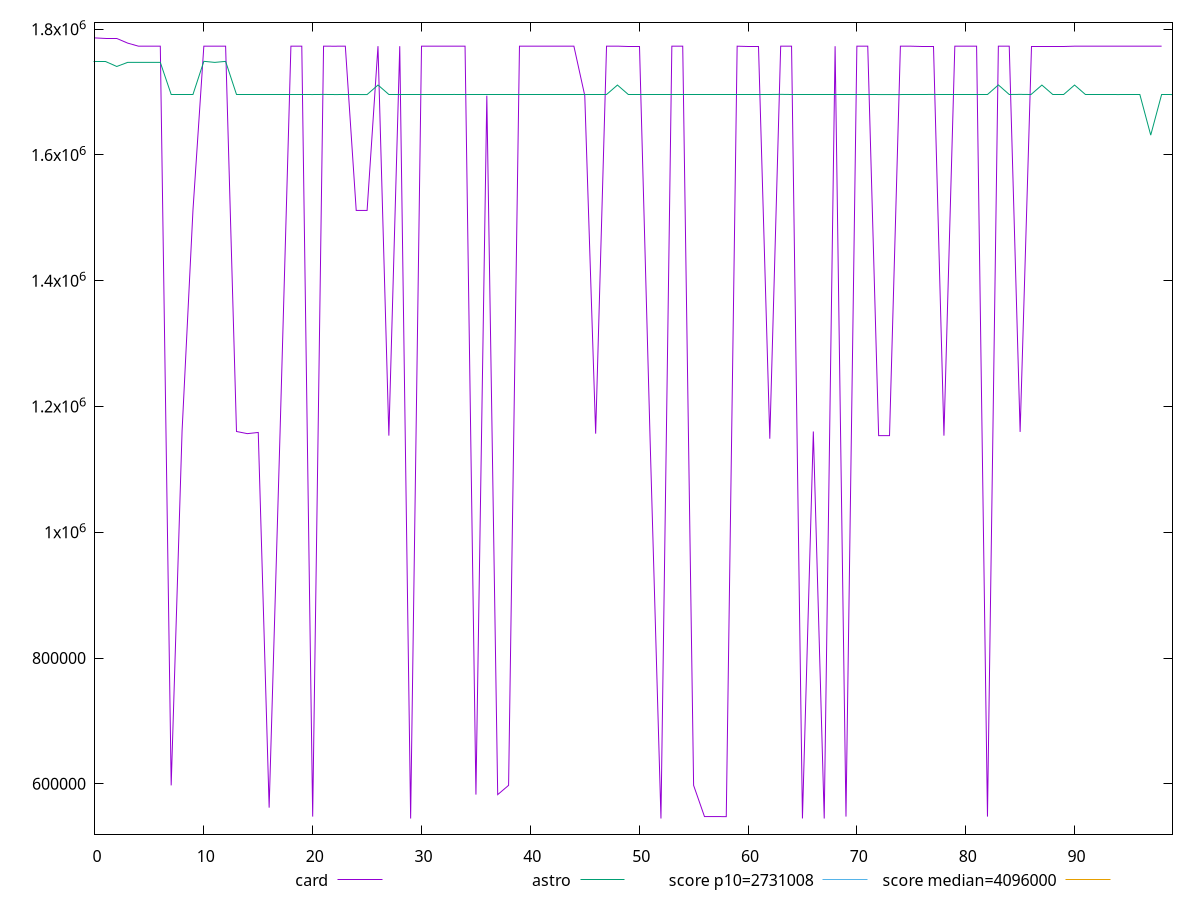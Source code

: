reset

$card <<EOF
0 1786188
1 1785292
2 1785280
3 1777916
4 1773013
5 1773032
6 1773062
7 597590
8 1161028
9 1511871
10 1773011
11 1773085
12 1773051
13 1160327
14 1156898
15 1158788
16 562198
17 1156860
18 1773032
19 1773046
20 547941
21 1773050
22 1772984
23 1773064
24 1511857
25 1511841
26 1773033
27 1153729
28 1773033
29 544874
30 1773077
31 1773027
32 1773041
33 1773027
34 1773038
35 582872
36 1694373
37 582899
38 597634
39 1773035
40 1773076
41 1773059
42 1773046
43 1773063
44 1773086
45 1694371
46 1156923
47 1773046
48 1773099
49 1773042
50 1773042
51 1148864
52 544891
53 1773069
54 1773048
55 597571
56 547955
57 547937
58 547911
59 1773021
60 1773116
61 1773116
62 1148873
63 1773086
64 1773037
65 544923
66 1160327
67 544904
68 1773028
69 547922
70 1773060
71 1773042
72 1153759
73 1153741
74 1773048
75 1773018
76 1773067
77 1773062
78 1153733
79 1773083
80 1773061
81 1773024
82 547935
83 1773048
84 1773031
85 1159598
86 1773043
87 1773037
88 1773063
89 1773062
90 1773042
91 1773053
92 1773029
93 1773005
94 1773044
95 1773025
96 1773061
97 1773050
98 1773062
EOF

$astro <<EOF
0 1748134
1 1748132
2 1740759
3 1747313
4 1747286
5 1747276
6 1747244
7 1696243
8 1696189
9 1696194
10 1748974
11 1747258
12 1748851
13 1696251
14 1696189
15 1696213
16 1696211
17 1696199
18 1696185
19 1696203
20 1696129
21 1696296
22 1696129
23 1696153
24 1696145
25 1696130
26 1711242
27 1696237
28 1696243
29 1696231
30 1696208
31 1696232
32 1696203
33 1696250
34 1696194
35 1696191
36 1696225
37 1696191
38 1696192
39 1696187
40 1696210
41 1696204
42 1696206
43 1696193
44 1696186
45 1696217
46 1696220
47 1696198
48 1711221
49 1696197
50 1696236
51 1696198
52 1696193
53 1696191
54 1696185
55 1696229
56 1696243
57 1696194
58 1696201
59 1696219
60 1696208
61 1696187
62 1696189
63 1696406
64 1696193
65 1696193
66 1696237
67 1696206
68 1696240
69 1696201
70 1696144
71 1696165
72 1696143
73 1696132
74 1696137
75 1696183
76 1696229
77 1696268
78 1696187
79 1696187
80 1696192
81 1696194
82 1696196
83 1711418
84 1696200
85 1696393
86 1696186
87 1711204
88 1696187
89 1696201
90 1711204
91 1696186
92 1696214
93 1696212
94 1696131
95 1696200
96 1696188
97 1631594
98 1696188
99 1696133
EOF

set key outside below
set xrange [0:99]
set yrange [520047.72:1811014.28]
set trange [520047.72:1811014.28]
set terminal svg size 640, 520 enhanced background rgb 'white'
set output "reports/report_00027_2021-02-24T12-40-31.850Z/total-byte-weight/comparison/line/2_vs_3.svg"

plot $card title "card" with line, \
     $astro title "astro" with line, \
     2731008 title "score p10=2731008", \
     4096000 title "score median=4096000"

reset
